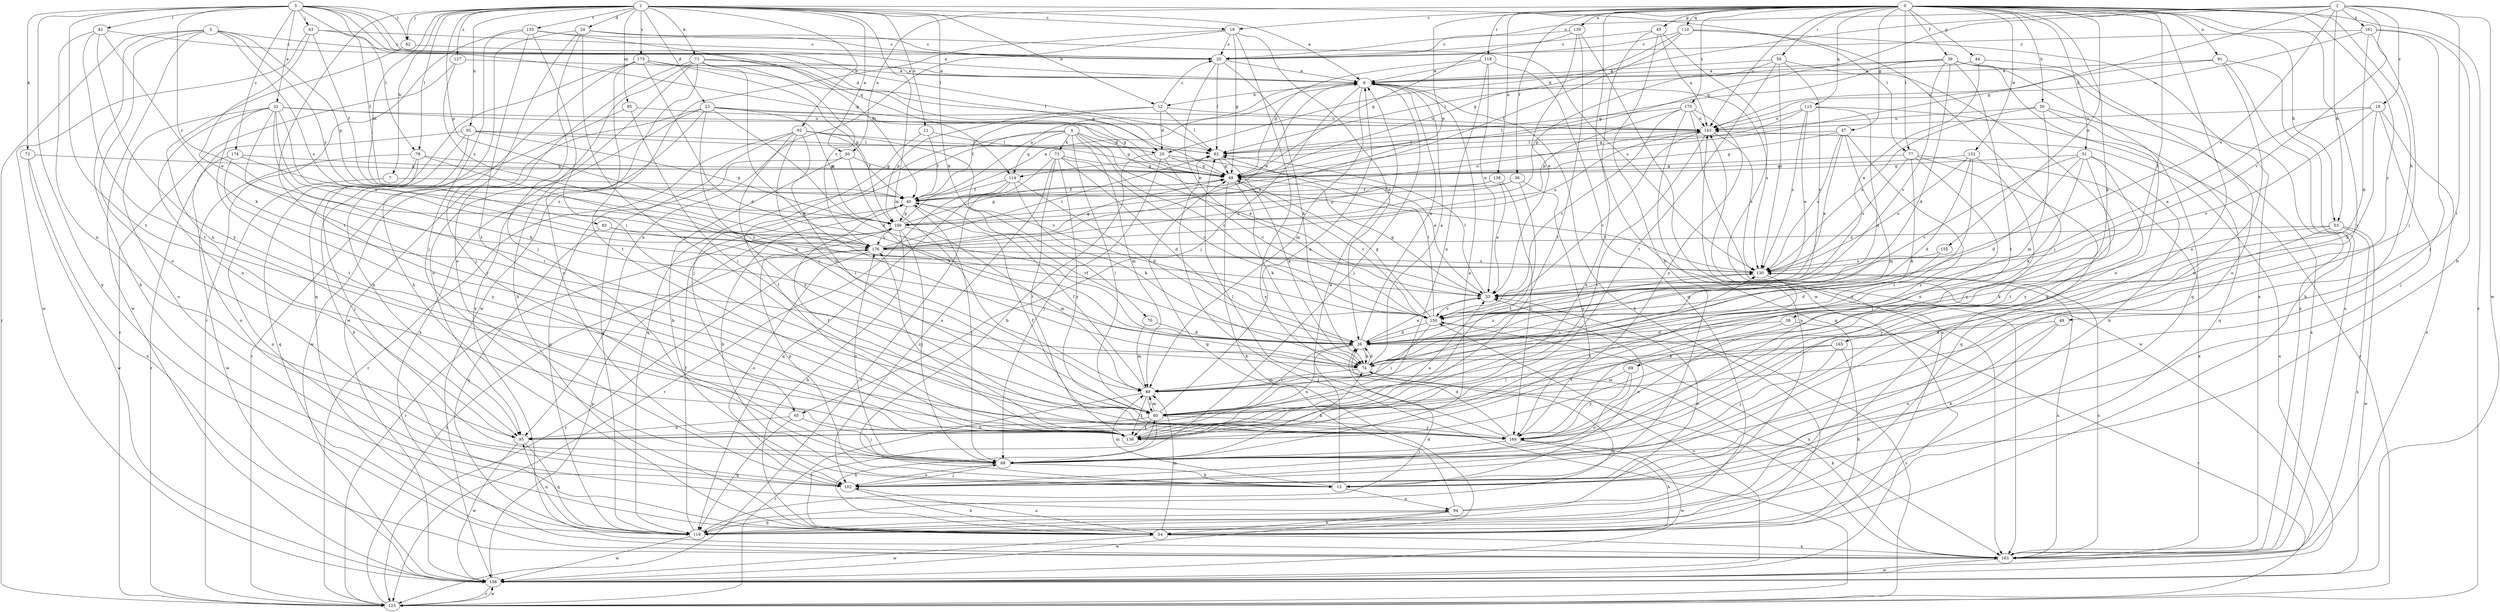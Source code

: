 strict digraph  {
0;
1;
2;
3;
4;
5;
6;
7;
11;
12;
13;
18;
19;
20;
23;
24;
25;
26;
30;
32;
33;
36;
38;
39;
40;
44;
45;
47;
48;
49;
50;
51;
53;
54;
59;
60;
62;
63;
65;
68;
69;
70;
71;
72;
73;
74;
77;
78;
81;
82;
83;
85;
88;
91;
92;
93;
94;
95;
102;
109;
110;
113;
114;
116;
118;
123;
127;
130;
133;
136;
138;
139;
143;
150;
152;
155;
156;
161;
163;
165;
169;
170;
173;
174;
176;
0 -> 18  [label=c];
0 -> 30  [label=e];
0 -> 36  [label=f];
0 -> 38  [label=f];
0 -> 39  [label=f];
0 -> 44  [label=g];
0 -> 45  [label=g];
0 -> 47  [label=g];
0 -> 49  [label=h];
0 -> 50  [label=h];
0 -> 51  [label=h];
0 -> 53  [label=h];
0 -> 59  [label=i];
0 -> 69  [label=k];
0 -> 77  [label=l];
0 -> 91  [label=n];
0 -> 102  [label=o];
0 -> 109  [label=p];
0 -> 110  [label=q];
0 -> 113  [label=q];
0 -> 118  [label=r];
0 -> 123  [label=r];
0 -> 138  [label=u];
0 -> 139  [label=u];
0 -> 143  [label=u];
0 -> 152  [label=w];
0 -> 155  [label=w];
0 -> 156  [label=w];
0 -> 165  [label=y];
0 -> 169  [label=y];
0 -> 170  [label=z];
1 -> 6  [label=a];
1 -> 7  [label=b];
1 -> 11  [label=b];
1 -> 12  [label=b];
1 -> 18  [label=c];
1 -> 23  [label=d];
1 -> 24  [label=d];
1 -> 30  [label=e];
1 -> 62  [label=j];
1 -> 70  [label=k];
1 -> 71  [label=k];
1 -> 77  [label=l];
1 -> 78  [label=l];
1 -> 83  [label=m];
1 -> 85  [label=m];
1 -> 88  [label=m];
1 -> 92  [label=n];
1 -> 93  [label=n];
1 -> 109  [label=p];
1 -> 127  [label=s];
1 -> 133  [label=t];
1 -> 136  [label=t];
1 -> 173  [label=z];
2 -> 19  [label=c];
2 -> 20  [label=c];
2 -> 25  [label=d];
2 -> 48  [label=g];
2 -> 53  [label=h];
2 -> 60  [label=i];
2 -> 114  [label=q];
2 -> 130  [label=s];
2 -> 150  [label=v];
2 -> 156  [label=w];
2 -> 161  [label=x];
3 -> 25  [label=d];
3 -> 32  [label=e];
3 -> 40  [label=f];
3 -> 62  [label=j];
3 -> 63  [label=j];
3 -> 72  [label=k];
3 -> 78  [label=l];
3 -> 81  [label=l];
3 -> 82  [label=l];
3 -> 114  [label=q];
3 -> 136  [label=t];
3 -> 163  [label=x];
3 -> 174  [label=z];
3 -> 176  [label=z];
4 -> 25  [label=d];
4 -> 33  [label=e];
4 -> 60  [label=i];
4 -> 65  [label=j];
4 -> 73  [label=k];
4 -> 88  [label=m];
4 -> 114  [label=q];
4 -> 116  [label=q];
4 -> 150  [label=v];
5 -> 20  [label=c];
5 -> 54  [label=h];
5 -> 102  [label=o];
5 -> 109  [label=p];
5 -> 123  [label=r];
5 -> 130  [label=s];
5 -> 156  [label=w];
5 -> 176  [label=z];
6 -> 12  [label=b];
6 -> 54  [label=h];
6 -> 65  [label=j];
6 -> 68  [label=j];
6 -> 88  [label=m];
6 -> 130  [label=s];
7 -> 40  [label=f];
7 -> 94  [label=n];
11 -> 40  [label=f];
11 -> 82  [label=l];
11 -> 136  [label=t];
12 -> 20  [label=c];
12 -> 25  [label=d];
12 -> 40  [label=f];
12 -> 82  [label=l];
12 -> 109  [label=p];
12 -> 143  [label=u];
13 -> 6  [label=a];
13 -> 33  [label=e];
13 -> 88  [label=m];
13 -> 94  [label=n];
13 -> 109  [label=p];
18 -> 20  [label=c];
18 -> 26  [label=d];
18 -> 48  [label=g];
18 -> 95  [label=n];
18 -> 156  [label=w];
18 -> 163  [label=x];
19 -> 33  [label=e];
19 -> 68  [label=j];
19 -> 74  [label=k];
19 -> 143  [label=u];
19 -> 150  [label=v];
19 -> 163  [label=x];
20 -> 6  [label=a];
20 -> 33  [label=e];
20 -> 74  [label=k];
20 -> 82  [label=l];
23 -> 26  [label=d];
23 -> 60  [label=i];
23 -> 95  [label=n];
23 -> 109  [label=p];
23 -> 130  [label=s];
23 -> 143  [label=u];
23 -> 156  [label=w];
23 -> 163  [label=x];
24 -> 20  [label=c];
24 -> 54  [label=h];
24 -> 68  [label=j];
24 -> 102  [label=o];
24 -> 130  [label=s];
24 -> 169  [label=y];
25 -> 13  [label=b];
25 -> 33  [label=e];
25 -> 48  [label=g];
25 -> 68  [label=j];
25 -> 150  [label=v];
26 -> 6  [label=a];
26 -> 33  [label=e];
26 -> 40  [label=f];
26 -> 60  [label=i];
26 -> 74  [label=k];
26 -> 95  [label=n];
30 -> 13  [label=b];
30 -> 48  [label=g];
30 -> 74  [label=k];
30 -> 116  [label=q];
32 -> 48  [label=g];
32 -> 60  [label=i];
32 -> 74  [label=k];
32 -> 95  [label=n];
32 -> 102  [label=o];
32 -> 130  [label=s];
32 -> 136  [label=t];
32 -> 143  [label=u];
32 -> 169  [label=y];
33 -> 48  [label=g];
33 -> 82  [label=l];
33 -> 150  [label=v];
36 -> 40  [label=f];
36 -> 109  [label=p];
36 -> 136  [label=t];
36 -> 169  [label=y];
38 -> 26  [label=d];
38 -> 123  [label=r];
38 -> 136  [label=t];
39 -> 6  [label=a];
39 -> 26  [label=d];
39 -> 48  [label=g];
39 -> 82  [label=l];
39 -> 102  [label=o];
39 -> 116  [label=q];
39 -> 136  [label=t];
39 -> 150  [label=v];
39 -> 163  [label=x];
40 -> 6  [label=a];
40 -> 13  [label=b];
40 -> 68  [label=j];
40 -> 109  [label=p];
40 -> 143  [label=u];
44 -> 6  [label=a];
44 -> 33  [label=e];
44 -> 102  [label=o];
45 -> 13  [label=b];
45 -> 20  [label=c];
45 -> 136  [label=t];
45 -> 143  [label=u];
45 -> 163  [label=x];
47 -> 33  [label=e];
47 -> 48  [label=g];
47 -> 82  [label=l];
47 -> 88  [label=m];
47 -> 130  [label=s];
47 -> 169  [label=y];
48 -> 40  [label=f];
48 -> 54  [label=h];
48 -> 74  [label=k];
48 -> 150  [label=v];
49 -> 13  [label=b];
49 -> 26  [label=d];
49 -> 102  [label=o];
50 -> 88  [label=m];
50 -> 116  [label=q];
50 -> 130  [label=s];
50 -> 143  [label=u];
50 -> 163  [label=x];
51 -> 13  [label=b];
51 -> 26  [label=d];
51 -> 48  [label=g];
51 -> 74  [label=k];
51 -> 136  [label=t];
51 -> 150  [label=v];
51 -> 169  [label=y];
53 -> 74  [label=k];
53 -> 156  [label=w];
53 -> 163  [label=x];
53 -> 169  [label=y];
53 -> 176  [label=z];
54 -> 60  [label=i];
54 -> 88  [label=m];
54 -> 102  [label=o];
54 -> 143  [label=u];
54 -> 156  [label=w];
54 -> 163  [label=x];
59 -> 6  [label=a];
59 -> 109  [label=p];
59 -> 116  [label=q];
59 -> 130  [label=s];
59 -> 136  [label=t];
59 -> 150  [label=v];
60 -> 6  [label=a];
60 -> 54  [label=h];
60 -> 88  [label=m];
60 -> 95  [label=n];
60 -> 136  [label=t];
60 -> 169  [label=y];
62 -> 6  [label=a];
62 -> 95  [label=n];
63 -> 20  [label=c];
63 -> 33  [label=e];
63 -> 40  [label=f];
63 -> 48  [label=g];
63 -> 156  [label=w];
65 -> 68  [label=j];
65 -> 95  [label=n];
65 -> 116  [label=q];
68 -> 6  [label=a];
68 -> 13  [label=b];
68 -> 74  [label=k];
68 -> 102  [label=o];
68 -> 176  [label=z];
69 -> 88  [label=m];
69 -> 102  [label=o];
69 -> 169  [label=y];
70 -> 26  [label=d];
70 -> 88  [label=m];
71 -> 6  [label=a];
71 -> 54  [label=h];
71 -> 74  [label=k];
71 -> 82  [label=l];
71 -> 102  [label=o];
71 -> 156  [label=w];
71 -> 163  [label=x];
71 -> 176  [label=z];
72 -> 48  [label=g];
72 -> 156  [label=w];
72 -> 163  [label=x];
73 -> 26  [label=d];
73 -> 48  [label=g];
73 -> 102  [label=o];
73 -> 123  [label=r];
73 -> 136  [label=t];
73 -> 150  [label=v];
73 -> 169  [label=y];
74 -> 6  [label=a];
74 -> 26  [label=d];
74 -> 88  [label=m];
74 -> 116  [label=q];
74 -> 130  [label=s];
77 -> 48  [label=g];
77 -> 68  [label=j];
77 -> 74  [label=k];
77 -> 116  [label=q];
77 -> 130  [label=s];
77 -> 163  [label=x];
78 -> 26  [label=d];
78 -> 48  [label=g];
78 -> 68  [label=j];
78 -> 116  [label=q];
78 -> 156  [label=w];
81 -> 20  [label=c];
81 -> 74  [label=k];
81 -> 95  [label=n];
81 -> 136  [label=t];
81 -> 169  [label=y];
82 -> 48  [label=g];
82 -> 74  [label=k];
83 -> 116  [label=q];
83 -> 150  [label=v];
83 -> 176  [label=z];
85 -> 60  [label=i];
85 -> 123  [label=r];
85 -> 143  [label=u];
88 -> 40  [label=f];
88 -> 60  [label=i];
88 -> 123  [label=r];
88 -> 130  [label=s];
88 -> 136  [label=t];
91 -> 6  [label=a];
91 -> 54  [label=h];
91 -> 102  [label=o];
91 -> 143  [label=u];
91 -> 163  [label=x];
92 -> 48  [label=g];
92 -> 54  [label=h];
92 -> 82  [label=l];
92 -> 95  [label=n];
92 -> 109  [label=p];
92 -> 123  [label=r];
93 -> 40  [label=f];
93 -> 60  [label=i];
93 -> 82  [label=l];
93 -> 88  [label=m];
93 -> 116  [label=q];
93 -> 123  [label=r];
93 -> 150  [label=v];
93 -> 169  [label=y];
94 -> 33  [label=e];
94 -> 48  [label=g];
94 -> 54  [label=h];
94 -> 116  [label=q];
94 -> 143  [label=u];
94 -> 156  [label=w];
95 -> 116  [label=q];
95 -> 156  [label=w];
102 -> 54  [label=h];
102 -> 68  [label=j];
109 -> 6  [label=a];
109 -> 48  [label=g];
109 -> 54  [label=h];
109 -> 68  [label=j];
109 -> 88  [label=m];
109 -> 123  [label=r];
109 -> 176  [label=z];
110 -> 20  [label=c];
110 -> 40  [label=f];
110 -> 48  [label=g];
110 -> 68  [label=j];
110 -> 163  [label=x];
113 -> 26  [label=d];
113 -> 33  [label=e];
113 -> 48  [label=g];
113 -> 123  [label=r];
113 -> 130  [label=s];
113 -> 143  [label=u];
114 -> 26  [label=d];
114 -> 40  [label=f];
114 -> 74  [label=k];
114 -> 116  [label=q];
114 -> 123  [label=r];
116 -> 26  [label=d];
116 -> 40  [label=f];
116 -> 95  [label=n];
116 -> 156  [label=w];
118 -> 6  [label=a];
118 -> 33  [label=e];
118 -> 48  [label=g];
118 -> 95  [label=n];
118 -> 116  [label=q];
123 -> 82  [label=l];
123 -> 150  [label=v];
123 -> 156  [label=w];
123 -> 176  [label=z];
127 -> 6  [label=a];
127 -> 123  [label=r];
127 -> 176  [label=z];
130 -> 33  [label=e];
130 -> 136  [label=t];
130 -> 163  [label=x];
133 -> 20  [label=c];
133 -> 40  [label=f];
133 -> 60  [label=i];
133 -> 68  [label=j];
133 -> 123  [label=r];
133 -> 136  [label=t];
136 -> 33  [label=e];
136 -> 40  [label=f];
136 -> 176  [label=z];
138 -> 33  [label=e];
138 -> 40  [label=f];
138 -> 169  [label=y];
138 -> 176  [label=z];
139 -> 20  [label=c];
139 -> 33  [label=e];
139 -> 48  [label=g];
139 -> 136  [label=t];
139 -> 163  [label=x];
143 -> 82  [label=l];
143 -> 130  [label=s];
143 -> 136  [label=t];
143 -> 150  [label=v];
150 -> 26  [label=d];
150 -> 48  [label=g];
150 -> 60  [label=i];
150 -> 82  [label=l];
150 -> 163  [label=x];
152 -> 26  [label=d];
152 -> 48  [label=g];
152 -> 60  [label=i];
152 -> 130  [label=s];
152 -> 169  [label=y];
155 -> 26  [label=d];
155 -> 130  [label=s];
156 -> 109  [label=p];
156 -> 123  [label=r];
156 -> 143  [label=u];
156 -> 150  [label=v];
161 -> 13  [label=b];
161 -> 20  [label=c];
161 -> 26  [label=d];
161 -> 60  [label=i];
161 -> 68  [label=j];
161 -> 143  [label=u];
163 -> 74  [label=k];
163 -> 130  [label=s];
163 -> 156  [label=w];
165 -> 54  [label=h];
165 -> 60  [label=i];
165 -> 68  [label=j];
165 -> 74  [label=k];
169 -> 26  [label=d];
169 -> 40  [label=f];
169 -> 54  [label=h];
169 -> 68  [label=j];
169 -> 82  [label=l];
169 -> 156  [label=w];
170 -> 82  [label=l];
170 -> 109  [label=p];
170 -> 116  [label=q];
170 -> 143  [label=u];
170 -> 150  [label=v];
170 -> 156  [label=w];
170 -> 169  [label=y];
173 -> 6  [label=a];
173 -> 26  [label=d];
173 -> 48  [label=g];
173 -> 68  [label=j];
173 -> 109  [label=p];
173 -> 116  [label=q];
173 -> 136  [label=t];
174 -> 48  [label=g];
174 -> 102  [label=o];
174 -> 169  [label=y];
174 -> 176  [label=z];
176 -> 6  [label=a];
176 -> 48  [label=g];
176 -> 82  [label=l];
176 -> 102  [label=o];
176 -> 123  [label=r];
176 -> 130  [label=s];
176 -> 143  [label=u];
}
